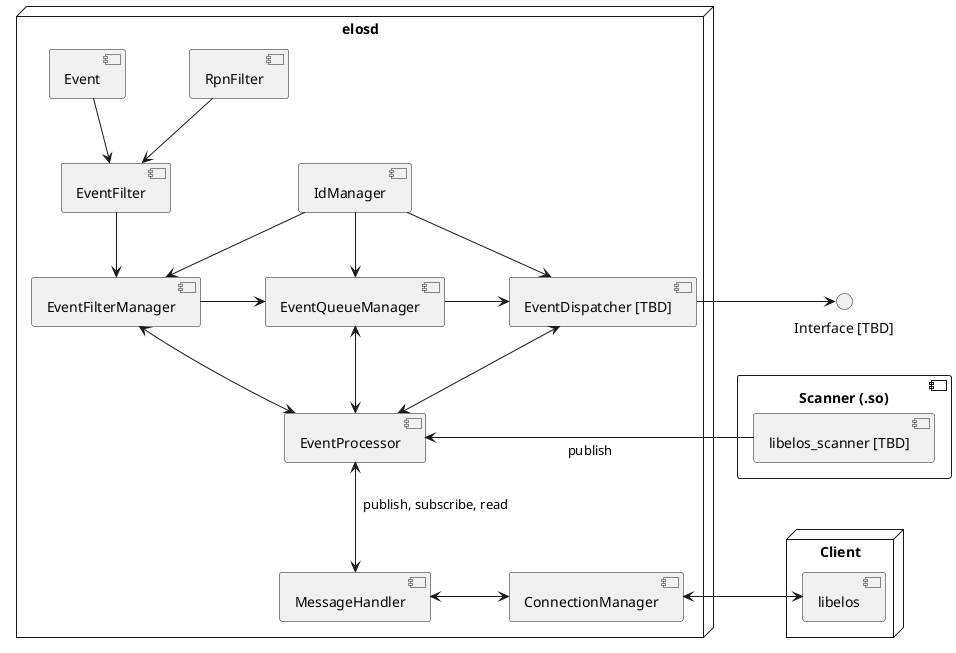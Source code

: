 @startuml
skinparam Nodesep 64
skinparam Ranksep 64

node elosd {

  component Event
  component RpnFilter
  component EventFilter
  component IdManager

  component EventFilterManager
  component EventQueueManager
  component "EventDispatcher [TBD]" as EventDispatcher
  component EventProcessor

  component MessageHandler
  component ConnectionManager

  EventFilter <-up- Event
  EventFilter <-up- RpnFilter
  EventFilterManager <-up- EventFilter
  EventFilterManager <-up- IdManager
  EventFilterManager -right-> EventQueueManager
  EventQueueManager <-up- IdManager
  EventQueueManager -right-> EventDispatcher
  EventDispatcher <-up- IdManager

  EventProcessor <-up-> EventFilterManager
  EventProcessor <-up-> EventQueueManager
  EventProcessor <-up-> EventDispatcher

  EventProcessor -[hidden]- EventFilterManager
  MessageHandler -[hidden]up- EventFilterManager
  MessageHandler <-up-> EventProcessor : "  publish, subscribe, read"
  ConnectionManager <-left-> MessageHandler
}

component "Scanner (.so)" as Scanner {
  component "libelos_scanner [TBD]" as libelos_scanner
}

node "Client" as Client {
  component libelos
}

interface "Interface [TBD]" as Interface

EventProcessor <-right- libelos_scanner : publish
ConnectionManager <-left-> libelos
EventDispatcher -right-> Interface

Interface -[hidden]down- libelos_scanner
Interface -[hidden]down- libelos_scanner
libelos -[hidden]up- libelos_scanner
libelos -[hidden]up- libelos_scanner

@enduml
